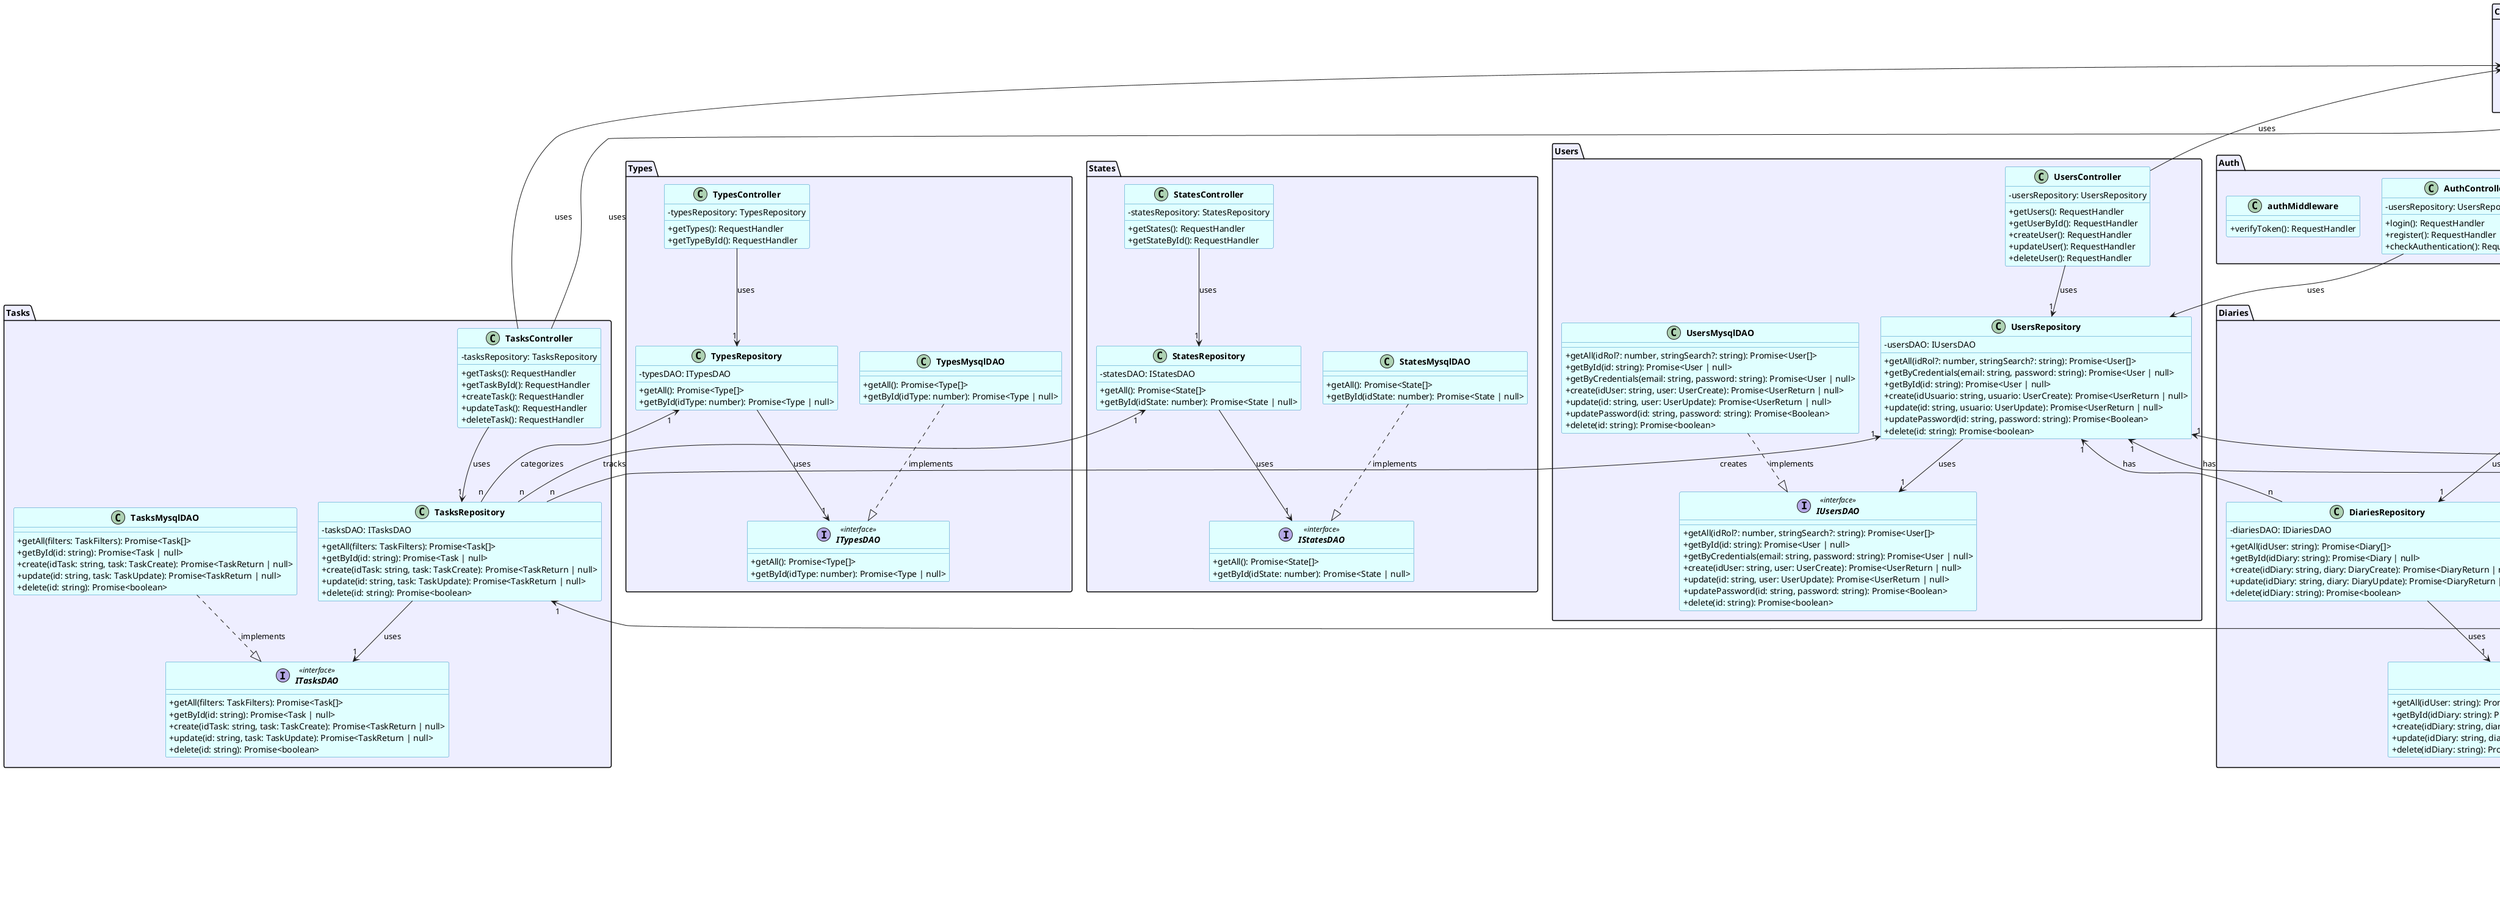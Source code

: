 @startuml TaskCraftClassDiagram

' Use skinparam to style the diagram
skinparam classAttributeIconSize 0
skinparam classFontStyle bold
skinparam classFontSize 14
skinparam classFontColor black
skinparam classBackgroundColor #E0FFFF
skinparam classBorderColor #2E8BC0
skinparam packageBackgroundColor #EEEEFF

' Main packages for modules
package "Users" {
  class UsersRepository {
    -usersDAO: IUsersDAO
    +getAll(idRol?: number, stringSearch?: string): Promise<User[]>
    +getByCredentials(email: string, password: string): Promise<User | null>
    +getById(id: string): Promise<User | null>
    +create(idUsuario: string, usuario: UserCreate): Promise<UserReturn | null>
    +update(id: string, usuario: UserUpdate): Promise<UserReturn | null>
    +updatePassword(id: string, password: string): Promise<Boolean>
    +delete(id: string): Promise<boolean>
  }
  
  interface "IUsersDAO" <<interface>> {
    +getAll(idRol?: number, stringSearch?: string): Promise<User[]>
    +getById(id: string): Promise<User | null>
    +getByCredentials(email: string, password: string): Promise<User | null>
    +create(idUser: string, user: UserCreate): Promise<UserReturn | null>
    +update(id: string, user: UserUpdate): Promise<UserReturn | null>
    +updatePassword(id: string, password: string): Promise<Boolean>
    +delete(id: string): Promise<boolean>
  }
  
  class UsersMysqlDAO {
    +getAll(idRol?: number, stringSearch?: string): Promise<User[]>
    +getById(id: string): Promise<User | null>
    +getByCredentials(email: string, password: string): Promise<User | null>
    +create(idUser: string, user: UserCreate): Promise<UserReturn | null>
    +update(id: string, user: UserUpdate): Promise<UserReturn | null>
    +updatePassword(id: string, password: string): Promise<Boolean>
    +delete(id: string): Promise<boolean>
  }
  
  class UsersController {
    -usersRepository: UsersRepository
    +getUsers(): RequestHandler
    +getUserById(): RequestHandler
    +createUser(): RequestHandler
    +updateUser(): RequestHandler
    +deleteUser(): RequestHandler
  }
  
  UsersRepository --> "1" IUsersDAO : uses
  UsersMysqlDAO ..|> IUsersDAO : implements
  UsersController --> "1" UsersRepository : uses
}

package "Tasks" {
  class TasksRepository {
    -tasksDAO: ITasksDAO
    +getAll(filters: TaskFilters): Promise<Task[]>
    +getById(id: string): Promise<Task | null>
    +create(idTask: string, task: TaskCreate): Promise<TaskReturn | null>
    +update(id: string, task: TaskUpdate): Promise<TaskReturn | null>
    +delete(id: string): Promise<boolean>
  }
  
  interface "ITasksDAO" <<interface>> {
    +getAll(filters: TaskFilters): Promise<Task[]>
    +getById(id: string): Promise<Task | null>
    +create(idTask: string, task: TaskCreate): Promise<TaskReturn | null>
    +update(id: string, task: TaskUpdate): Promise<TaskReturn | null>
    +delete(id: string): Promise<boolean>
  }
  
  class TasksMysqlDAO {
    +getAll(filters: TaskFilters): Promise<Task[]>
    +getById(id: string): Promise<Task | null>
    +create(idTask: string, task: TaskCreate): Promise<TaskReturn | null>
    +update(id: string, task: TaskUpdate): Promise<TaskReturn | null>
    +delete(id: string): Promise<boolean>
  }
  
  class TasksController {
    -tasksRepository: TasksRepository
    +getTasks(): RequestHandler
    +getTaskById(): RequestHandler
    +createTask(): RequestHandler
    +updateTask(): RequestHandler
    +deleteTask(): RequestHandler
  }
  
  TasksRepository --> "1" ITasksDAO : uses
  TasksMysqlDAO ..|> ITasksDAO : implements
  TasksController --> "1" TasksRepository : uses
}

package "Friends" {
  class FriendsRepository {
    -friendsDAO: IFriendsDAO
    +getAll(idUser: string): Promise<Friend[]>
    +getById(idFriend: string): Promise<Friend | null>
    +create(idFriend: string, friend: FriendCreate): Promise<FriendReturn | null>
    +delete(idFriend: string): Promise<boolean>
  }
  
  interface "IFriendsDAO" <<interface>> {
    +getAll(idUser: string): Promise<Friend[]>
    +getById(idFriend: string): Promise<Friend | null>
    +create(idFriend: string, friend: FriendCreate): Promise<FriendReturn | null>
    +delete(idFriend: string): Promise<boolean>
  }
  
  class FriendsMysqlDAO {
    +getAll(idUser: string): Promise<Friend[]>
    +getById(idFriend: string): Promise<Friend | null>
    +create(idFriend: string, friend: FriendCreate): Promise<FriendReturn | null>
    +delete(idFriend: string): Promise<boolean>
  }
  
  class FriendsHTTPController {
    -friendsRepository: FriendsRepository
    +getFriends(): RequestHandler
    +getFriendById(): RequestHandler
    +createFriend(): RequestHandler
    +deleteFriend(): RequestHandler
  }
  
  class FriendsWebSocketController {
    -friendsRepository: FriendsRepository
    +handleConnection()
    +handleDisconnection()
    +notifyFriendCreated()
    +notifyFriendDeleted()
  }
  
  FriendsRepository --> "1" IFriendsDAO : uses
  FriendsMysqlDAO ..|> IFriendsDAO : implements
  FriendsHTTPController --> "1" FriendsRepository : uses
  FriendsWebSocketController --> "1" FriendsRepository : uses
}

package "Friends_has_tasks" {
  class FriendsHasTasksRepository {
    -friendsHasTasksDAO: IFriendsHasTasksDAO
    +getAll(filters: FriendHasTasksFilters): Promise<FriendHasTasks[]>
    +getById(idFriendHasTask: string): Promise<FriendHasTasks | null>
    +create(idFriendHasTask: string, shareTaskReq: FriendHasTasksCreate): Promise<FriendHasTasksReturn | null>
    +update(idFriendHasTask: string): Promise<FriendHasTasksReturn | null>
    +delete(idFriendHasTask: string): Promise<boolean>
  }
  
  interface "IFriendsHasTasksDAO" <<interface>> {
    +getAll(filters: FriendHasTasksFilters): Promise<FriendHasTasks[]>
    +getById(idFriendHasTask: string): Promise<FriendHasTasks | null>
    +create(idFriendHasTask: string, shareTaskReq: FriendHasTasksCreate): Promise<FriendHasTasksReturn | null>
    +update(idFriendHasTask: string): Promise<FriendHasTasksReturn | null>
    +delete(idFriendHasTask: string): Promise<boolean>
  }
  
  class FriendsHasTasksMysqlDAO {
    +getAll(filters: FriendHasTasksFilters): Promise<FriendHasTasks[]>
    +getById(idFriendHasTask: string): Promise<FriendHasTasks | null>
    +create(idFriendHasTask: string, shareTaskReq: FriendHasTasksCreate): Promise<FriendHasTasksReturn | null>
    +update(idFriendHasTask: string): Promise<FriendHasTasksReturn | null>
    +delete(idFriendHasTask: string): Promise<boolean>
  }
  
  class FriendsHasTasksHTTPController {
    -friendsHasTasksRepository: FriendsHasTasksRepository
    +getFriendsHasTasks(): RequestHandler
    +getFriendHasTaskById(): RequestHandler
    +createFriendHasTask(): RequestHandler
    +updateFriendHasTask(): RequestHandler
    +deleteFriendHasTask(): RequestHandler
  }
  
  class FriendsHasTasksWebSocketsController {
    -friendsHasTasksRepository: FriendsHasTasksRepository
    +handleConnection()
    +handleDisconnection()
    +notifyTaskShared()
    +notifyTaskAccepted()
    +notifyTaskDeleted()
  }
  
  FriendsHasTasksRepository --> "1" IFriendsHasTasksDAO : uses
  FriendsHasTasksMysqlDAO ..|> IFriendsHasTasksDAO : implements
  FriendsHasTasksHTTPController --> "1" FriendsHasTasksRepository : uses
  FriendsHasTasksWebSocketsController --> "1" FriendsHasTasksRepository : uses
}

package "Roles" {
  class RolesRepository {
    -rolesDAO: IRolesDAO
    +getAll(): Promise<Role[]>
    +getById(idRole: number): Promise<Role | null>
    +create(role: RoleCreate): Promise<RoleReturn | null>
    +update(idRole: number, role: RoleUpdate): Promise<RoleReturn | null>
    +delete(idRole: number): Promise<boolean>
  }
  
  interface "IRolesDAO" <<interface>> {
    +getAll(): Promise<Role[]>
    +getById(idRole: number): Promise<Role | null>
    +create(role: RoleCreate): Promise<RoleReturn | null>
    +update(idRole: number, role: RoleUpdate): Promise<RoleReturn | null>
    +delete(idRole: number): Promise<boolean>
  }
  
  class RolesMysqlDAO {
    +getAll(): Promise<Role[]>
    +getById(idRole: number): Promise<Role | null>
    +create(role: RoleCreate): Promise<RoleReturn | null>
    +update(idRole: number, role: RoleUpdate): Promise<RoleReturn | null>
    +delete(idRole: number): Promise<boolean>
  }
  
  class RolesController {
    -rolesRepository: RolesRepository
    +getRoles(): RequestHandler
    +getRoleById(): RequestHandler
    +createRole(): RequestHandler
    +updateRole(): RequestHandler
    +deleteRole(): RequestHandler
  }
  
  RolesRepository --> "1" IRolesDAO : uses
  RolesMysqlDAO ..|> IRolesDAO : implements
  RolesController --> "1" RolesRepository : uses
}

package "States" {
  class StatesRepository {
    -statesDAO: IStatesDAO
    +getAll(): Promise<State[]>
    +getById(idState: number): Promise<State | null>
  }
  
  interface "IStatesDAO" <<interface>> {
    +getAll(): Promise<State[]>
    +getById(idState: number): Promise<State | null>
  }
  
  class StatesMysqlDAO {
    +getAll(): Promise<State[]>
    +getById(idState: number): Promise<State | null>
  }
  
  class StatesController {
    -statesRepository: StatesRepository
    +getStates(): RequestHandler
    +getStateById(): RequestHandler
  }
  
  StatesRepository --> "1" IStatesDAO : uses
  StatesMysqlDAO ..|> IStatesDAO : implements
  StatesController --> "1" StatesRepository : uses
}

package "Types" {
  class TypesRepository {
    -typesDAO: ITypesDAO
    +getAll(): Promise<Type[]>
    +getById(idType: number): Promise<Type | null>
  }
  
  interface "ITypesDAO" <<interface>> {
    +getAll(): Promise<Type[]>
    +getById(idType: number): Promise<Type | null>
  }
  
  class TypesMysqlDAO {
    +getAll(): Promise<Type[]>
    +getById(idType: number): Promise<Type | null>
  }
  
  class TypesController {
    -typesRepository: TypesRepository
    +getTypes(): RequestHandler
    +getTypeById(): RequestHandler
  }
  
  TypesRepository --> "1" ITypesDAO : uses
  TypesMysqlDAO ..|> ITypesDAO : implements
  TypesController --> "1" TypesRepository : uses
}

package "Diaries" {
  class DiariesRepository {
    -diariesDAO: IDiariesDAO
    +getAll(idUser: string): Promise<Diary[]>
    +getById(idDiary: string): Promise<Diary | null>
    +create(idDiary: string, diary: DiaryCreate): Promise<DiaryReturn | null>
    +update(idDiary: string, diary: DiaryUpdate): Promise<DiaryReturn | null>
    +delete(idDiary: string): Promise<boolean>
  }
  
  interface "IDiariesDAO" <<interface>> {
    +getAll(idUser: string): Promise<Diary[]>
    +getById(idDiary: string): Promise<Diary | null>
    +create(idDiary: string, diary: DiaryCreate): Promise<DiaryReturn | null>
    +update(idDiary: string, diary: DiaryUpdate): Promise<DiaryReturn | null>
    +delete(idDiary: string): Promise<boolean>
  }
  
  class DiariesMysqlDAO {
    +getAll(idUser: string): Promise<Diary[]>
    +getById(idDiary: string): Promise<Diary | null>
    +create(idDiary: string, diary: DiaryCreate): Promise<DiaryReturn | null>
    +update(idDiary: string, diary: DiaryUpdate): Promise<DiaryReturn | null>
    +delete(idDiary: string): Promise<boolean>
  }
  
  class DiariesController {
    -diariesRepository: DiariesRepository
    +getDiaries(): RequestHandler
    +getDiaryById(): RequestHandler
    +createDiary(): RequestHandler
    +updateDiary(): RequestHandler
    +deleteDiary(): RequestHandler
  }
  
  DiariesRepository --> "1" IDiariesDAO : uses
  DiariesMysqlDAO ..|> IDiariesDAO : implements
  DiariesController --> "1" DiariesRepository : uses
}

package "Auth" {
  class AuthController {
    -usersRepository: UsersRepository
    +login(): RequestHandler
    +register(): RequestHandler
    +checkAuthentication(): RequestHandler
  }
  
  class authMiddleware {
    +verifyToken(): RequestHandler
  }
  
  AuthController --> UsersRepository : uses
}

' Relationships between modules
UsersRepository "1" <-- "n" DiariesRepository : has
UsersRepository "1" <-- "n" TasksRepository : creates
UsersRepository "1" <-- "n" FriendsRepository : has
UsersRepository "1" <-- "1" RolesRepository : has
TasksRepository "1" <-- "n" FriendsHasTasksRepository : shared with
FriendsRepository "1" <-- "n" FriendsHasTasksRepository : shared to
TypesRepository "1" <-- "n" TasksRepository : categorizes
StatesRepository "1" <-- "n" TasksRepository : tracks

' Core connections
package "Core" {
  class Socket {
    +io: Server
    +setup()
    +emit()
    +on()
  }
  
  class Constants {
    +UUID_REGEX
    +DATE_REGEX
  }
  
  class FormatDate {
    +formatDate(date: Date): string
  }
}

' Core connections
Socket <-- FriendsWebSocketController : uses
Socket <-- FriendsHasTasksWebSocketsController : uses
Constants <-- UsersController : uses
Constants <-- TasksController : uses
Constants <-- DiariesController : uses
FormatDate <-- TasksController : uses
FormatDate <-- DiariesController : uses

@enduml

